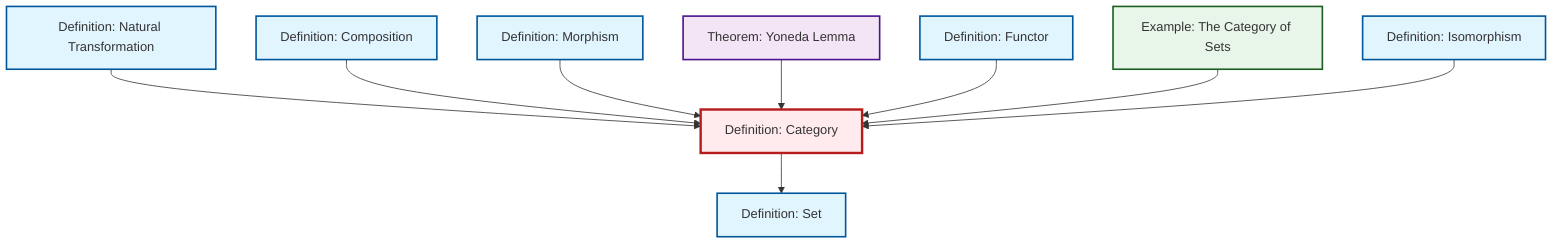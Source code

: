 graph TD
    classDef definition fill:#e1f5fe,stroke:#01579b,stroke-width:2px
    classDef theorem fill:#f3e5f5,stroke:#4a148c,stroke-width:2px
    classDef axiom fill:#fff3e0,stroke:#e65100,stroke-width:2px
    classDef example fill:#e8f5e9,stroke:#1b5e20,stroke-width:2px
    classDef current fill:#ffebee,stroke:#b71c1c,stroke-width:3px
    ex-set-category["Example: The Category of Sets"]:::example
    def-morphism["Definition: Morphism"]:::definition
    def-isomorphism["Definition: Isomorphism"]:::definition
    def-set["Definition: Set"]:::definition
    def-composition["Definition: Composition"]:::definition
    def-natural-transformation["Definition: Natural Transformation"]:::definition
    def-functor["Definition: Functor"]:::definition
    def-category["Definition: Category"]:::definition
    thm-yoneda["Theorem: Yoneda Lemma"]:::theorem
    def-natural-transformation --> def-category
    def-category --> def-set
    def-composition --> def-category
    def-morphism --> def-category
    thm-yoneda --> def-category
    def-functor --> def-category
    ex-set-category --> def-category
    def-isomorphism --> def-category
    class def-category current